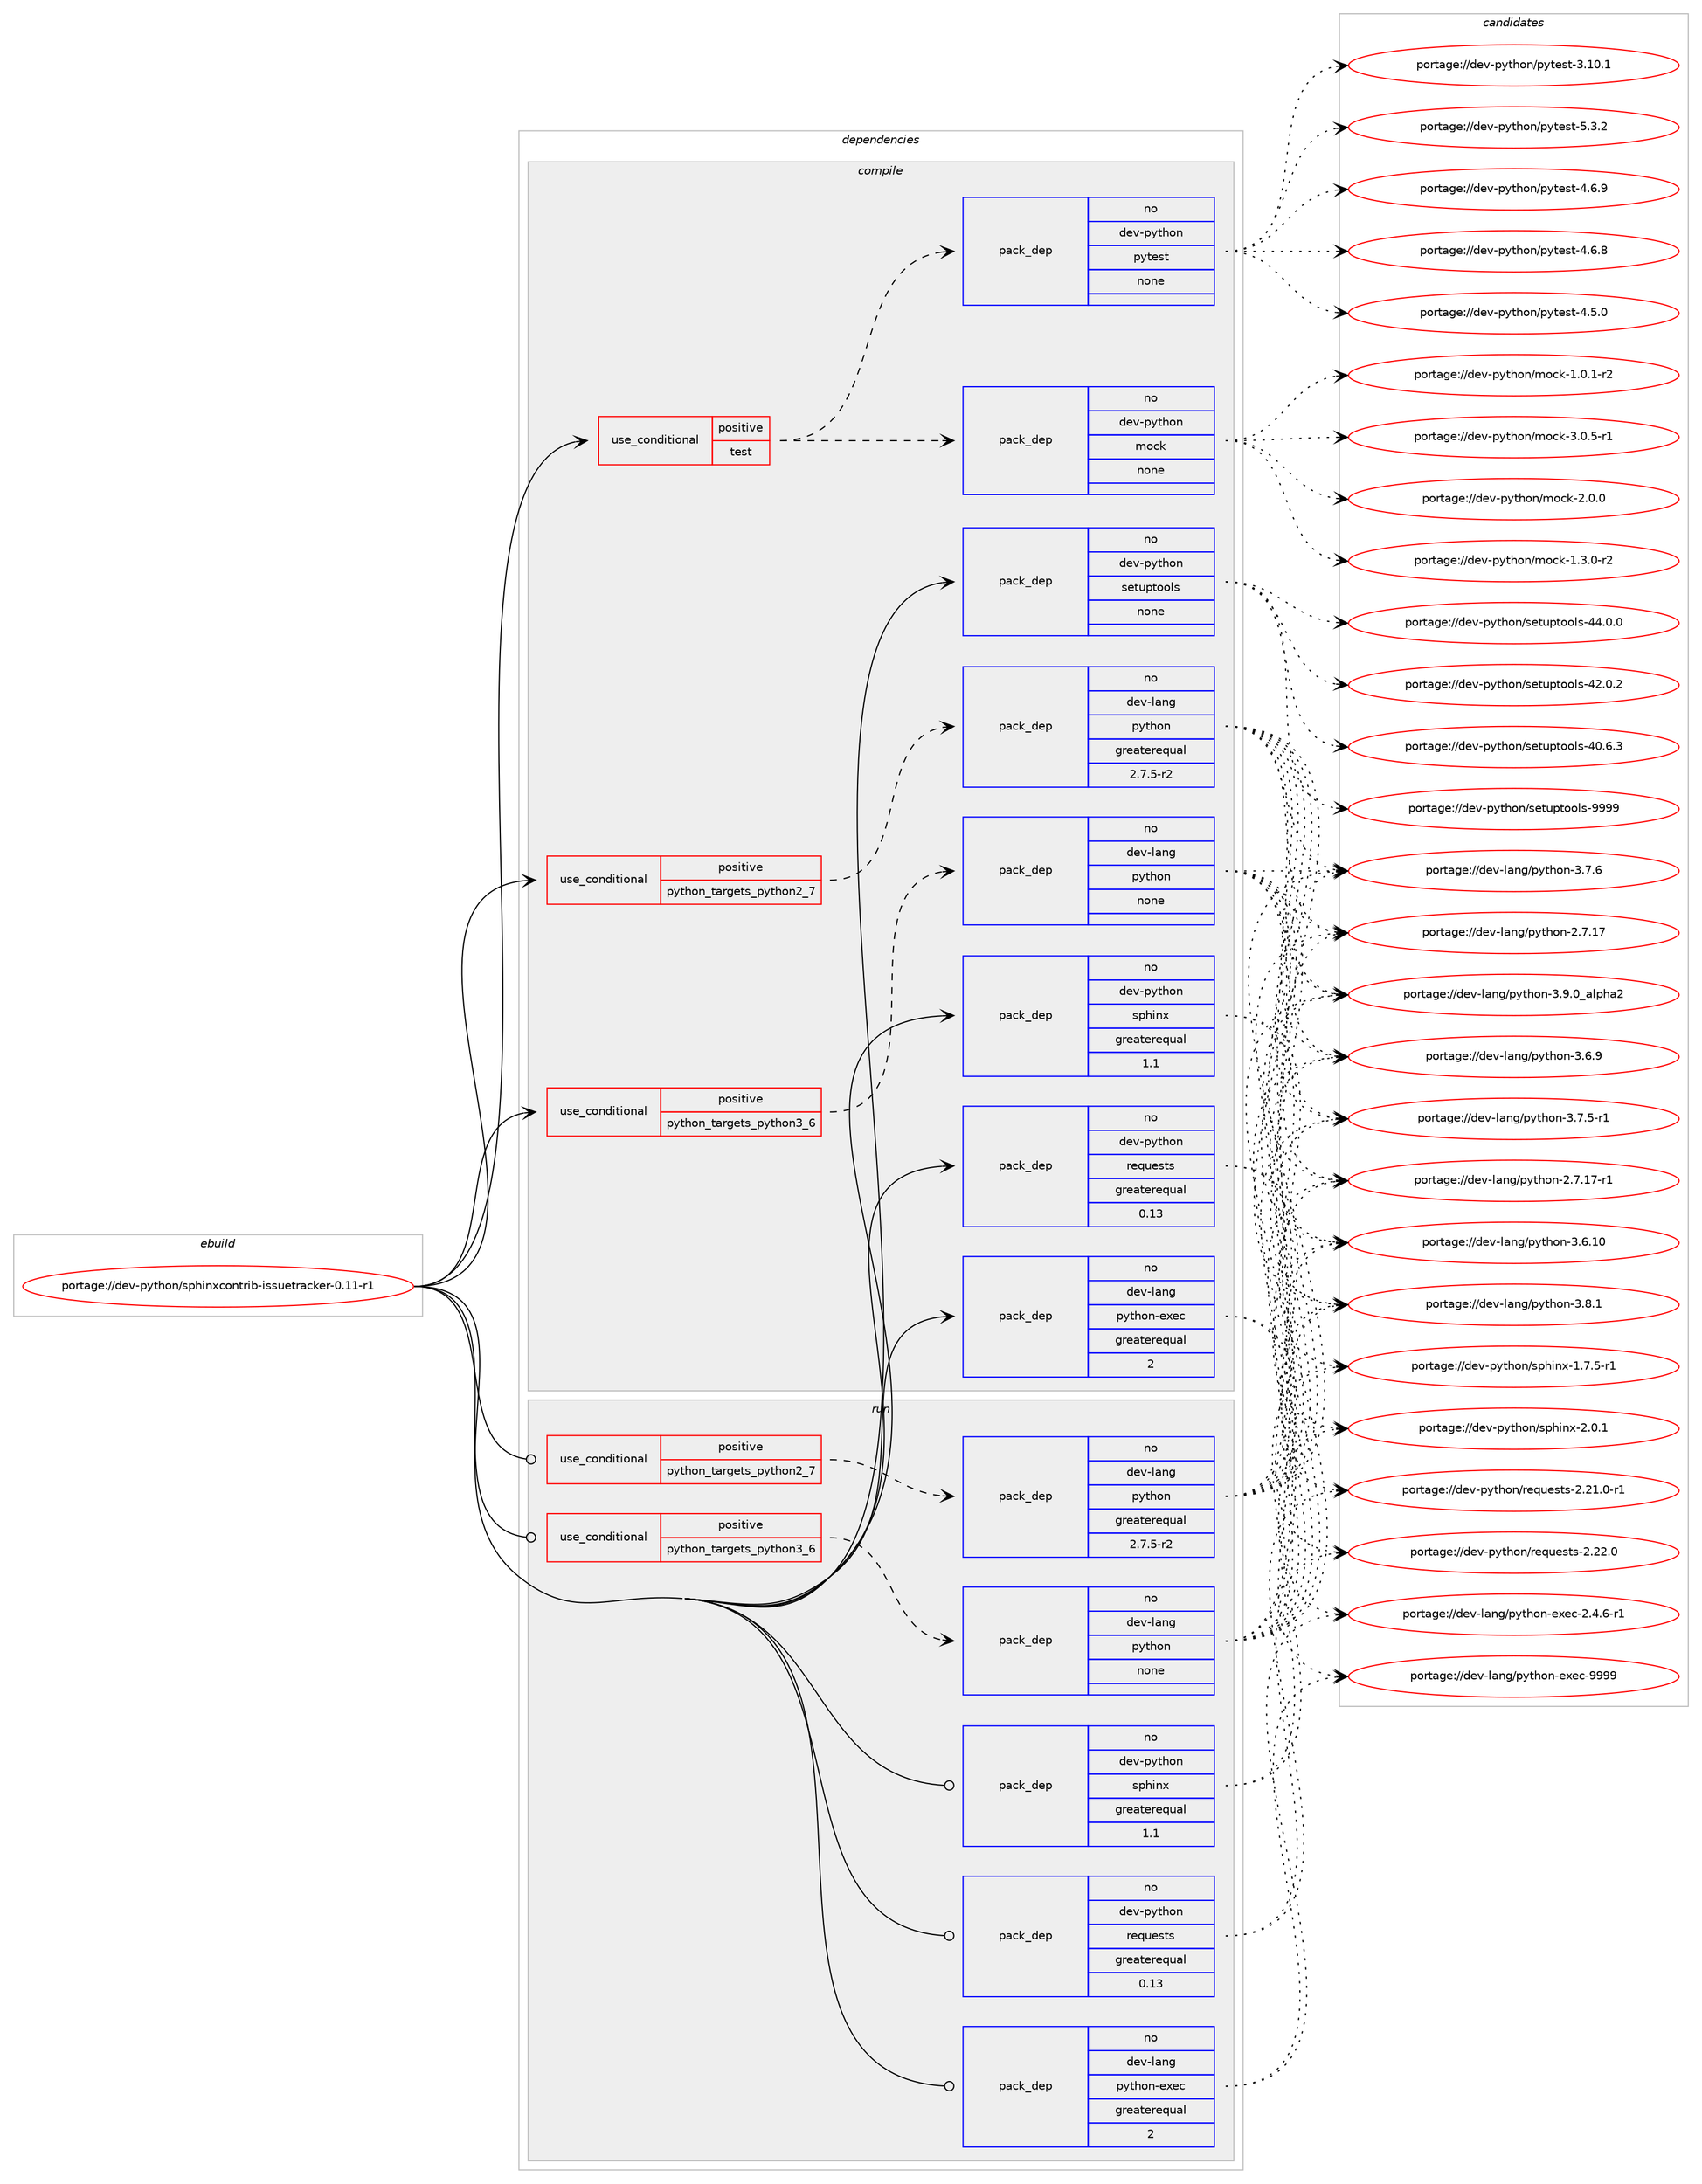 digraph prolog {

# *************
# Graph options
# *************

newrank=true;
concentrate=true;
compound=true;
graph [rankdir=LR,fontname=Helvetica,fontsize=10,ranksep=1.5];#, ranksep=2.5, nodesep=0.2];
edge  [arrowhead=vee];
node  [fontname=Helvetica,fontsize=10];

# **********
# The ebuild
# **********

subgraph cluster_leftcol {
color=gray;
label=<<i>ebuild</i>>;
id [label="portage://dev-python/sphinxcontrib-issuetracker-0.11-r1", color=red, width=4, href="../dev-python/sphinxcontrib-issuetracker-0.11-r1.svg"];
}

# ****************
# The dependencies
# ****************

subgraph cluster_midcol {
color=gray;
label=<<i>dependencies</i>>;
subgraph cluster_compile {
fillcolor="#eeeeee";
style=filled;
label=<<i>compile</i>>;
subgraph cond105562 {
dependency424552 [label=<<TABLE BORDER="0" CELLBORDER="1" CELLSPACING="0" CELLPADDING="4"><TR><TD ROWSPAN="3" CELLPADDING="10">use_conditional</TD></TR><TR><TD>positive</TD></TR><TR><TD>python_targets_python2_7</TD></TR></TABLE>>, shape=none, color=red];
subgraph pack314092 {
dependency424553 [label=<<TABLE BORDER="0" CELLBORDER="1" CELLSPACING="0" CELLPADDING="4" WIDTH="220"><TR><TD ROWSPAN="6" CELLPADDING="30">pack_dep</TD></TR><TR><TD WIDTH="110">no</TD></TR><TR><TD>dev-lang</TD></TR><TR><TD>python</TD></TR><TR><TD>greaterequal</TD></TR><TR><TD>2.7.5-r2</TD></TR></TABLE>>, shape=none, color=blue];
}
dependency424552:e -> dependency424553:w [weight=20,style="dashed",arrowhead="vee"];
}
id:e -> dependency424552:w [weight=20,style="solid",arrowhead="vee"];
subgraph cond105563 {
dependency424554 [label=<<TABLE BORDER="0" CELLBORDER="1" CELLSPACING="0" CELLPADDING="4"><TR><TD ROWSPAN="3" CELLPADDING="10">use_conditional</TD></TR><TR><TD>positive</TD></TR><TR><TD>python_targets_python3_6</TD></TR></TABLE>>, shape=none, color=red];
subgraph pack314093 {
dependency424555 [label=<<TABLE BORDER="0" CELLBORDER="1" CELLSPACING="0" CELLPADDING="4" WIDTH="220"><TR><TD ROWSPAN="6" CELLPADDING="30">pack_dep</TD></TR><TR><TD WIDTH="110">no</TD></TR><TR><TD>dev-lang</TD></TR><TR><TD>python</TD></TR><TR><TD>none</TD></TR><TR><TD></TD></TR></TABLE>>, shape=none, color=blue];
}
dependency424554:e -> dependency424555:w [weight=20,style="dashed",arrowhead="vee"];
}
id:e -> dependency424554:w [weight=20,style="solid",arrowhead="vee"];
subgraph cond105564 {
dependency424556 [label=<<TABLE BORDER="0" CELLBORDER="1" CELLSPACING="0" CELLPADDING="4"><TR><TD ROWSPAN="3" CELLPADDING="10">use_conditional</TD></TR><TR><TD>positive</TD></TR><TR><TD>test</TD></TR></TABLE>>, shape=none, color=red];
subgraph pack314094 {
dependency424557 [label=<<TABLE BORDER="0" CELLBORDER="1" CELLSPACING="0" CELLPADDING="4" WIDTH="220"><TR><TD ROWSPAN="6" CELLPADDING="30">pack_dep</TD></TR><TR><TD WIDTH="110">no</TD></TR><TR><TD>dev-python</TD></TR><TR><TD>mock</TD></TR><TR><TD>none</TD></TR><TR><TD></TD></TR></TABLE>>, shape=none, color=blue];
}
dependency424556:e -> dependency424557:w [weight=20,style="dashed",arrowhead="vee"];
subgraph pack314095 {
dependency424558 [label=<<TABLE BORDER="0" CELLBORDER="1" CELLSPACING="0" CELLPADDING="4" WIDTH="220"><TR><TD ROWSPAN="6" CELLPADDING="30">pack_dep</TD></TR><TR><TD WIDTH="110">no</TD></TR><TR><TD>dev-python</TD></TR><TR><TD>pytest</TD></TR><TR><TD>none</TD></TR><TR><TD></TD></TR></TABLE>>, shape=none, color=blue];
}
dependency424556:e -> dependency424558:w [weight=20,style="dashed",arrowhead="vee"];
}
id:e -> dependency424556:w [weight=20,style="solid",arrowhead="vee"];
subgraph pack314096 {
dependency424559 [label=<<TABLE BORDER="0" CELLBORDER="1" CELLSPACING="0" CELLPADDING="4" WIDTH="220"><TR><TD ROWSPAN="6" CELLPADDING="30">pack_dep</TD></TR><TR><TD WIDTH="110">no</TD></TR><TR><TD>dev-lang</TD></TR><TR><TD>python-exec</TD></TR><TR><TD>greaterequal</TD></TR><TR><TD>2</TD></TR></TABLE>>, shape=none, color=blue];
}
id:e -> dependency424559:w [weight=20,style="solid",arrowhead="vee"];
subgraph pack314097 {
dependency424560 [label=<<TABLE BORDER="0" CELLBORDER="1" CELLSPACING="0" CELLPADDING="4" WIDTH="220"><TR><TD ROWSPAN="6" CELLPADDING="30">pack_dep</TD></TR><TR><TD WIDTH="110">no</TD></TR><TR><TD>dev-python</TD></TR><TR><TD>requests</TD></TR><TR><TD>greaterequal</TD></TR><TR><TD>0.13</TD></TR></TABLE>>, shape=none, color=blue];
}
id:e -> dependency424560:w [weight=20,style="solid",arrowhead="vee"];
subgraph pack314098 {
dependency424561 [label=<<TABLE BORDER="0" CELLBORDER="1" CELLSPACING="0" CELLPADDING="4" WIDTH="220"><TR><TD ROWSPAN="6" CELLPADDING="30">pack_dep</TD></TR><TR><TD WIDTH="110">no</TD></TR><TR><TD>dev-python</TD></TR><TR><TD>setuptools</TD></TR><TR><TD>none</TD></TR><TR><TD></TD></TR></TABLE>>, shape=none, color=blue];
}
id:e -> dependency424561:w [weight=20,style="solid",arrowhead="vee"];
subgraph pack314099 {
dependency424562 [label=<<TABLE BORDER="0" CELLBORDER="1" CELLSPACING="0" CELLPADDING="4" WIDTH="220"><TR><TD ROWSPAN="6" CELLPADDING="30">pack_dep</TD></TR><TR><TD WIDTH="110">no</TD></TR><TR><TD>dev-python</TD></TR><TR><TD>sphinx</TD></TR><TR><TD>greaterequal</TD></TR><TR><TD>1.1</TD></TR></TABLE>>, shape=none, color=blue];
}
id:e -> dependency424562:w [weight=20,style="solid",arrowhead="vee"];
}
subgraph cluster_compileandrun {
fillcolor="#eeeeee";
style=filled;
label=<<i>compile and run</i>>;
}
subgraph cluster_run {
fillcolor="#eeeeee";
style=filled;
label=<<i>run</i>>;
subgraph cond105565 {
dependency424563 [label=<<TABLE BORDER="0" CELLBORDER="1" CELLSPACING="0" CELLPADDING="4"><TR><TD ROWSPAN="3" CELLPADDING="10">use_conditional</TD></TR><TR><TD>positive</TD></TR><TR><TD>python_targets_python2_7</TD></TR></TABLE>>, shape=none, color=red];
subgraph pack314100 {
dependency424564 [label=<<TABLE BORDER="0" CELLBORDER="1" CELLSPACING="0" CELLPADDING="4" WIDTH="220"><TR><TD ROWSPAN="6" CELLPADDING="30">pack_dep</TD></TR><TR><TD WIDTH="110">no</TD></TR><TR><TD>dev-lang</TD></TR><TR><TD>python</TD></TR><TR><TD>greaterequal</TD></TR><TR><TD>2.7.5-r2</TD></TR></TABLE>>, shape=none, color=blue];
}
dependency424563:e -> dependency424564:w [weight=20,style="dashed",arrowhead="vee"];
}
id:e -> dependency424563:w [weight=20,style="solid",arrowhead="odot"];
subgraph cond105566 {
dependency424565 [label=<<TABLE BORDER="0" CELLBORDER="1" CELLSPACING="0" CELLPADDING="4"><TR><TD ROWSPAN="3" CELLPADDING="10">use_conditional</TD></TR><TR><TD>positive</TD></TR><TR><TD>python_targets_python3_6</TD></TR></TABLE>>, shape=none, color=red];
subgraph pack314101 {
dependency424566 [label=<<TABLE BORDER="0" CELLBORDER="1" CELLSPACING="0" CELLPADDING="4" WIDTH="220"><TR><TD ROWSPAN="6" CELLPADDING="30">pack_dep</TD></TR><TR><TD WIDTH="110">no</TD></TR><TR><TD>dev-lang</TD></TR><TR><TD>python</TD></TR><TR><TD>none</TD></TR><TR><TD></TD></TR></TABLE>>, shape=none, color=blue];
}
dependency424565:e -> dependency424566:w [weight=20,style="dashed",arrowhead="vee"];
}
id:e -> dependency424565:w [weight=20,style="solid",arrowhead="odot"];
subgraph pack314102 {
dependency424567 [label=<<TABLE BORDER="0" CELLBORDER="1" CELLSPACING="0" CELLPADDING="4" WIDTH="220"><TR><TD ROWSPAN="6" CELLPADDING="30">pack_dep</TD></TR><TR><TD WIDTH="110">no</TD></TR><TR><TD>dev-lang</TD></TR><TR><TD>python-exec</TD></TR><TR><TD>greaterequal</TD></TR><TR><TD>2</TD></TR></TABLE>>, shape=none, color=blue];
}
id:e -> dependency424567:w [weight=20,style="solid",arrowhead="odot"];
subgraph pack314103 {
dependency424568 [label=<<TABLE BORDER="0" CELLBORDER="1" CELLSPACING="0" CELLPADDING="4" WIDTH="220"><TR><TD ROWSPAN="6" CELLPADDING="30">pack_dep</TD></TR><TR><TD WIDTH="110">no</TD></TR><TR><TD>dev-python</TD></TR><TR><TD>requests</TD></TR><TR><TD>greaterequal</TD></TR><TR><TD>0.13</TD></TR></TABLE>>, shape=none, color=blue];
}
id:e -> dependency424568:w [weight=20,style="solid",arrowhead="odot"];
subgraph pack314104 {
dependency424569 [label=<<TABLE BORDER="0" CELLBORDER="1" CELLSPACING="0" CELLPADDING="4" WIDTH="220"><TR><TD ROWSPAN="6" CELLPADDING="30">pack_dep</TD></TR><TR><TD WIDTH="110">no</TD></TR><TR><TD>dev-python</TD></TR><TR><TD>sphinx</TD></TR><TR><TD>greaterequal</TD></TR><TR><TD>1.1</TD></TR></TABLE>>, shape=none, color=blue];
}
id:e -> dependency424569:w [weight=20,style="solid",arrowhead="odot"];
}
}

# **************
# The candidates
# **************

subgraph cluster_choices {
rank=same;
color=gray;
label=<<i>candidates</i>>;

subgraph choice314092 {
color=black;
nodesep=1;
choice10010111845108971101034711212111610411111045514657464895971081121049750 [label="portage://dev-lang/python-3.9.0_alpha2", color=red, width=4,href="../dev-lang/python-3.9.0_alpha2.svg"];
choice100101118451089711010347112121116104111110455146564649 [label="portage://dev-lang/python-3.8.1", color=red, width=4,href="../dev-lang/python-3.8.1.svg"];
choice100101118451089711010347112121116104111110455146554654 [label="portage://dev-lang/python-3.7.6", color=red, width=4,href="../dev-lang/python-3.7.6.svg"];
choice1001011184510897110103471121211161041111104551465546534511449 [label="portage://dev-lang/python-3.7.5-r1", color=red, width=4,href="../dev-lang/python-3.7.5-r1.svg"];
choice100101118451089711010347112121116104111110455146544657 [label="portage://dev-lang/python-3.6.9", color=red, width=4,href="../dev-lang/python-3.6.9.svg"];
choice10010111845108971101034711212111610411111045514654464948 [label="portage://dev-lang/python-3.6.10", color=red, width=4,href="../dev-lang/python-3.6.10.svg"];
choice100101118451089711010347112121116104111110455046554649554511449 [label="portage://dev-lang/python-2.7.17-r1", color=red, width=4,href="../dev-lang/python-2.7.17-r1.svg"];
choice10010111845108971101034711212111610411111045504655464955 [label="portage://dev-lang/python-2.7.17", color=red, width=4,href="../dev-lang/python-2.7.17.svg"];
dependency424553:e -> choice10010111845108971101034711212111610411111045514657464895971081121049750:w [style=dotted,weight="100"];
dependency424553:e -> choice100101118451089711010347112121116104111110455146564649:w [style=dotted,weight="100"];
dependency424553:e -> choice100101118451089711010347112121116104111110455146554654:w [style=dotted,weight="100"];
dependency424553:e -> choice1001011184510897110103471121211161041111104551465546534511449:w [style=dotted,weight="100"];
dependency424553:e -> choice100101118451089711010347112121116104111110455146544657:w [style=dotted,weight="100"];
dependency424553:e -> choice10010111845108971101034711212111610411111045514654464948:w [style=dotted,weight="100"];
dependency424553:e -> choice100101118451089711010347112121116104111110455046554649554511449:w [style=dotted,weight="100"];
dependency424553:e -> choice10010111845108971101034711212111610411111045504655464955:w [style=dotted,weight="100"];
}
subgraph choice314093 {
color=black;
nodesep=1;
choice10010111845108971101034711212111610411111045514657464895971081121049750 [label="portage://dev-lang/python-3.9.0_alpha2", color=red, width=4,href="../dev-lang/python-3.9.0_alpha2.svg"];
choice100101118451089711010347112121116104111110455146564649 [label="portage://dev-lang/python-3.8.1", color=red, width=4,href="../dev-lang/python-3.8.1.svg"];
choice100101118451089711010347112121116104111110455146554654 [label="portage://dev-lang/python-3.7.6", color=red, width=4,href="../dev-lang/python-3.7.6.svg"];
choice1001011184510897110103471121211161041111104551465546534511449 [label="portage://dev-lang/python-3.7.5-r1", color=red, width=4,href="../dev-lang/python-3.7.5-r1.svg"];
choice100101118451089711010347112121116104111110455146544657 [label="portage://dev-lang/python-3.6.9", color=red, width=4,href="../dev-lang/python-3.6.9.svg"];
choice10010111845108971101034711212111610411111045514654464948 [label="portage://dev-lang/python-3.6.10", color=red, width=4,href="../dev-lang/python-3.6.10.svg"];
choice100101118451089711010347112121116104111110455046554649554511449 [label="portage://dev-lang/python-2.7.17-r1", color=red, width=4,href="../dev-lang/python-2.7.17-r1.svg"];
choice10010111845108971101034711212111610411111045504655464955 [label="portage://dev-lang/python-2.7.17", color=red, width=4,href="../dev-lang/python-2.7.17.svg"];
dependency424555:e -> choice10010111845108971101034711212111610411111045514657464895971081121049750:w [style=dotted,weight="100"];
dependency424555:e -> choice100101118451089711010347112121116104111110455146564649:w [style=dotted,weight="100"];
dependency424555:e -> choice100101118451089711010347112121116104111110455146554654:w [style=dotted,weight="100"];
dependency424555:e -> choice1001011184510897110103471121211161041111104551465546534511449:w [style=dotted,weight="100"];
dependency424555:e -> choice100101118451089711010347112121116104111110455146544657:w [style=dotted,weight="100"];
dependency424555:e -> choice10010111845108971101034711212111610411111045514654464948:w [style=dotted,weight="100"];
dependency424555:e -> choice100101118451089711010347112121116104111110455046554649554511449:w [style=dotted,weight="100"];
dependency424555:e -> choice10010111845108971101034711212111610411111045504655464955:w [style=dotted,weight="100"];
}
subgraph choice314094 {
color=black;
nodesep=1;
choice1001011184511212111610411111047109111991074551464846534511449 [label="portage://dev-python/mock-3.0.5-r1", color=red, width=4,href="../dev-python/mock-3.0.5-r1.svg"];
choice100101118451121211161041111104710911199107455046484648 [label="portage://dev-python/mock-2.0.0", color=red, width=4,href="../dev-python/mock-2.0.0.svg"];
choice1001011184511212111610411111047109111991074549465146484511450 [label="portage://dev-python/mock-1.3.0-r2", color=red, width=4,href="../dev-python/mock-1.3.0-r2.svg"];
choice1001011184511212111610411111047109111991074549464846494511450 [label="portage://dev-python/mock-1.0.1-r2", color=red, width=4,href="../dev-python/mock-1.0.1-r2.svg"];
dependency424557:e -> choice1001011184511212111610411111047109111991074551464846534511449:w [style=dotted,weight="100"];
dependency424557:e -> choice100101118451121211161041111104710911199107455046484648:w [style=dotted,weight="100"];
dependency424557:e -> choice1001011184511212111610411111047109111991074549465146484511450:w [style=dotted,weight="100"];
dependency424557:e -> choice1001011184511212111610411111047109111991074549464846494511450:w [style=dotted,weight="100"];
}
subgraph choice314095 {
color=black;
nodesep=1;
choice1001011184511212111610411111047112121116101115116455346514650 [label="portage://dev-python/pytest-5.3.2", color=red, width=4,href="../dev-python/pytest-5.3.2.svg"];
choice1001011184511212111610411111047112121116101115116455246544657 [label="portage://dev-python/pytest-4.6.9", color=red, width=4,href="../dev-python/pytest-4.6.9.svg"];
choice1001011184511212111610411111047112121116101115116455246544656 [label="portage://dev-python/pytest-4.6.8", color=red, width=4,href="../dev-python/pytest-4.6.8.svg"];
choice1001011184511212111610411111047112121116101115116455246534648 [label="portage://dev-python/pytest-4.5.0", color=red, width=4,href="../dev-python/pytest-4.5.0.svg"];
choice100101118451121211161041111104711212111610111511645514649484649 [label="portage://dev-python/pytest-3.10.1", color=red, width=4,href="../dev-python/pytest-3.10.1.svg"];
dependency424558:e -> choice1001011184511212111610411111047112121116101115116455346514650:w [style=dotted,weight="100"];
dependency424558:e -> choice1001011184511212111610411111047112121116101115116455246544657:w [style=dotted,weight="100"];
dependency424558:e -> choice1001011184511212111610411111047112121116101115116455246544656:w [style=dotted,weight="100"];
dependency424558:e -> choice1001011184511212111610411111047112121116101115116455246534648:w [style=dotted,weight="100"];
dependency424558:e -> choice100101118451121211161041111104711212111610111511645514649484649:w [style=dotted,weight="100"];
}
subgraph choice314096 {
color=black;
nodesep=1;
choice10010111845108971101034711212111610411111045101120101994557575757 [label="portage://dev-lang/python-exec-9999", color=red, width=4,href="../dev-lang/python-exec-9999.svg"];
choice10010111845108971101034711212111610411111045101120101994550465246544511449 [label="portage://dev-lang/python-exec-2.4.6-r1", color=red, width=4,href="../dev-lang/python-exec-2.4.6-r1.svg"];
dependency424559:e -> choice10010111845108971101034711212111610411111045101120101994557575757:w [style=dotted,weight="100"];
dependency424559:e -> choice10010111845108971101034711212111610411111045101120101994550465246544511449:w [style=dotted,weight="100"];
}
subgraph choice314097 {
color=black;
nodesep=1;
choice100101118451121211161041111104711410111311710111511611545504650504648 [label="portage://dev-python/requests-2.22.0", color=red, width=4,href="../dev-python/requests-2.22.0.svg"];
choice1001011184511212111610411111047114101113117101115116115455046504946484511449 [label="portage://dev-python/requests-2.21.0-r1", color=red, width=4,href="../dev-python/requests-2.21.0-r1.svg"];
dependency424560:e -> choice100101118451121211161041111104711410111311710111511611545504650504648:w [style=dotted,weight="100"];
dependency424560:e -> choice1001011184511212111610411111047114101113117101115116115455046504946484511449:w [style=dotted,weight="100"];
}
subgraph choice314098 {
color=black;
nodesep=1;
choice10010111845112121116104111110471151011161171121161111111081154557575757 [label="portage://dev-python/setuptools-9999", color=red, width=4,href="../dev-python/setuptools-9999.svg"];
choice100101118451121211161041111104711510111611711211611111110811545525246484648 [label="portage://dev-python/setuptools-44.0.0", color=red, width=4,href="../dev-python/setuptools-44.0.0.svg"];
choice100101118451121211161041111104711510111611711211611111110811545525046484650 [label="portage://dev-python/setuptools-42.0.2", color=red, width=4,href="../dev-python/setuptools-42.0.2.svg"];
choice100101118451121211161041111104711510111611711211611111110811545524846544651 [label="portage://dev-python/setuptools-40.6.3", color=red, width=4,href="../dev-python/setuptools-40.6.3.svg"];
dependency424561:e -> choice10010111845112121116104111110471151011161171121161111111081154557575757:w [style=dotted,weight="100"];
dependency424561:e -> choice100101118451121211161041111104711510111611711211611111110811545525246484648:w [style=dotted,weight="100"];
dependency424561:e -> choice100101118451121211161041111104711510111611711211611111110811545525046484650:w [style=dotted,weight="100"];
dependency424561:e -> choice100101118451121211161041111104711510111611711211611111110811545524846544651:w [style=dotted,weight="100"];
}
subgraph choice314099 {
color=black;
nodesep=1;
choice1001011184511212111610411111047115112104105110120455046484649 [label="portage://dev-python/sphinx-2.0.1", color=red, width=4,href="../dev-python/sphinx-2.0.1.svg"];
choice10010111845112121116104111110471151121041051101204549465546534511449 [label="portage://dev-python/sphinx-1.7.5-r1", color=red, width=4,href="../dev-python/sphinx-1.7.5-r1.svg"];
dependency424562:e -> choice1001011184511212111610411111047115112104105110120455046484649:w [style=dotted,weight="100"];
dependency424562:e -> choice10010111845112121116104111110471151121041051101204549465546534511449:w [style=dotted,weight="100"];
}
subgraph choice314100 {
color=black;
nodesep=1;
choice10010111845108971101034711212111610411111045514657464895971081121049750 [label="portage://dev-lang/python-3.9.0_alpha2", color=red, width=4,href="../dev-lang/python-3.9.0_alpha2.svg"];
choice100101118451089711010347112121116104111110455146564649 [label="portage://dev-lang/python-3.8.1", color=red, width=4,href="../dev-lang/python-3.8.1.svg"];
choice100101118451089711010347112121116104111110455146554654 [label="portage://dev-lang/python-3.7.6", color=red, width=4,href="../dev-lang/python-3.7.6.svg"];
choice1001011184510897110103471121211161041111104551465546534511449 [label="portage://dev-lang/python-3.7.5-r1", color=red, width=4,href="../dev-lang/python-3.7.5-r1.svg"];
choice100101118451089711010347112121116104111110455146544657 [label="portage://dev-lang/python-3.6.9", color=red, width=4,href="../dev-lang/python-3.6.9.svg"];
choice10010111845108971101034711212111610411111045514654464948 [label="portage://dev-lang/python-3.6.10", color=red, width=4,href="../dev-lang/python-3.6.10.svg"];
choice100101118451089711010347112121116104111110455046554649554511449 [label="portage://dev-lang/python-2.7.17-r1", color=red, width=4,href="../dev-lang/python-2.7.17-r1.svg"];
choice10010111845108971101034711212111610411111045504655464955 [label="portage://dev-lang/python-2.7.17", color=red, width=4,href="../dev-lang/python-2.7.17.svg"];
dependency424564:e -> choice10010111845108971101034711212111610411111045514657464895971081121049750:w [style=dotted,weight="100"];
dependency424564:e -> choice100101118451089711010347112121116104111110455146564649:w [style=dotted,weight="100"];
dependency424564:e -> choice100101118451089711010347112121116104111110455146554654:w [style=dotted,weight="100"];
dependency424564:e -> choice1001011184510897110103471121211161041111104551465546534511449:w [style=dotted,weight="100"];
dependency424564:e -> choice100101118451089711010347112121116104111110455146544657:w [style=dotted,weight="100"];
dependency424564:e -> choice10010111845108971101034711212111610411111045514654464948:w [style=dotted,weight="100"];
dependency424564:e -> choice100101118451089711010347112121116104111110455046554649554511449:w [style=dotted,weight="100"];
dependency424564:e -> choice10010111845108971101034711212111610411111045504655464955:w [style=dotted,weight="100"];
}
subgraph choice314101 {
color=black;
nodesep=1;
choice10010111845108971101034711212111610411111045514657464895971081121049750 [label="portage://dev-lang/python-3.9.0_alpha2", color=red, width=4,href="../dev-lang/python-3.9.0_alpha2.svg"];
choice100101118451089711010347112121116104111110455146564649 [label="portage://dev-lang/python-3.8.1", color=red, width=4,href="../dev-lang/python-3.8.1.svg"];
choice100101118451089711010347112121116104111110455146554654 [label="portage://dev-lang/python-3.7.6", color=red, width=4,href="../dev-lang/python-3.7.6.svg"];
choice1001011184510897110103471121211161041111104551465546534511449 [label="portage://dev-lang/python-3.7.5-r1", color=red, width=4,href="../dev-lang/python-3.7.5-r1.svg"];
choice100101118451089711010347112121116104111110455146544657 [label="portage://dev-lang/python-3.6.9", color=red, width=4,href="../dev-lang/python-3.6.9.svg"];
choice10010111845108971101034711212111610411111045514654464948 [label="portage://dev-lang/python-3.6.10", color=red, width=4,href="../dev-lang/python-3.6.10.svg"];
choice100101118451089711010347112121116104111110455046554649554511449 [label="portage://dev-lang/python-2.7.17-r1", color=red, width=4,href="../dev-lang/python-2.7.17-r1.svg"];
choice10010111845108971101034711212111610411111045504655464955 [label="portage://dev-lang/python-2.7.17", color=red, width=4,href="../dev-lang/python-2.7.17.svg"];
dependency424566:e -> choice10010111845108971101034711212111610411111045514657464895971081121049750:w [style=dotted,weight="100"];
dependency424566:e -> choice100101118451089711010347112121116104111110455146564649:w [style=dotted,weight="100"];
dependency424566:e -> choice100101118451089711010347112121116104111110455146554654:w [style=dotted,weight="100"];
dependency424566:e -> choice1001011184510897110103471121211161041111104551465546534511449:w [style=dotted,weight="100"];
dependency424566:e -> choice100101118451089711010347112121116104111110455146544657:w [style=dotted,weight="100"];
dependency424566:e -> choice10010111845108971101034711212111610411111045514654464948:w [style=dotted,weight="100"];
dependency424566:e -> choice100101118451089711010347112121116104111110455046554649554511449:w [style=dotted,weight="100"];
dependency424566:e -> choice10010111845108971101034711212111610411111045504655464955:w [style=dotted,weight="100"];
}
subgraph choice314102 {
color=black;
nodesep=1;
choice10010111845108971101034711212111610411111045101120101994557575757 [label="portage://dev-lang/python-exec-9999", color=red, width=4,href="../dev-lang/python-exec-9999.svg"];
choice10010111845108971101034711212111610411111045101120101994550465246544511449 [label="portage://dev-lang/python-exec-2.4.6-r1", color=red, width=4,href="../dev-lang/python-exec-2.4.6-r1.svg"];
dependency424567:e -> choice10010111845108971101034711212111610411111045101120101994557575757:w [style=dotted,weight="100"];
dependency424567:e -> choice10010111845108971101034711212111610411111045101120101994550465246544511449:w [style=dotted,weight="100"];
}
subgraph choice314103 {
color=black;
nodesep=1;
choice100101118451121211161041111104711410111311710111511611545504650504648 [label="portage://dev-python/requests-2.22.0", color=red, width=4,href="../dev-python/requests-2.22.0.svg"];
choice1001011184511212111610411111047114101113117101115116115455046504946484511449 [label="portage://dev-python/requests-2.21.0-r1", color=red, width=4,href="../dev-python/requests-2.21.0-r1.svg"];
dependency424568:e -> choice100101118451121211161041111104711410111311710111511611545504650504648:w [style=dotted,weight="100"];
dependency424568:e -> choice1001011184511212111610411111047114101113117101115116115455046504946484511449:w [style=dotted,weight="100"];
}
subgraph choice314104 {
color=black;
nodesep=1;
choice1001011184511212111610411111047115112104105110120455046484649 [label="portage://dev-python/sphinx-2.0.1", color=red, width=4,href="../dev-python/sphinx-2.0.1.svg"];
choice10010111845112121116104111110471151121041051101204549465546534511449 [label="portage://dev-python/sphinx-1.7.5-r1", color=red, width=4,href="../dev-python/sphinx-1.7.5-r1.svg"];
dependency424569:e -> choice1001011184511212111610411111047115112104105110120455046484649:w [style=dotted,weight="100"];
dependency424569:e -> choice10010111845112121116104111110471151121041051101204549465546534511449:w [style=dotted,weight="100"];
}
}

}
